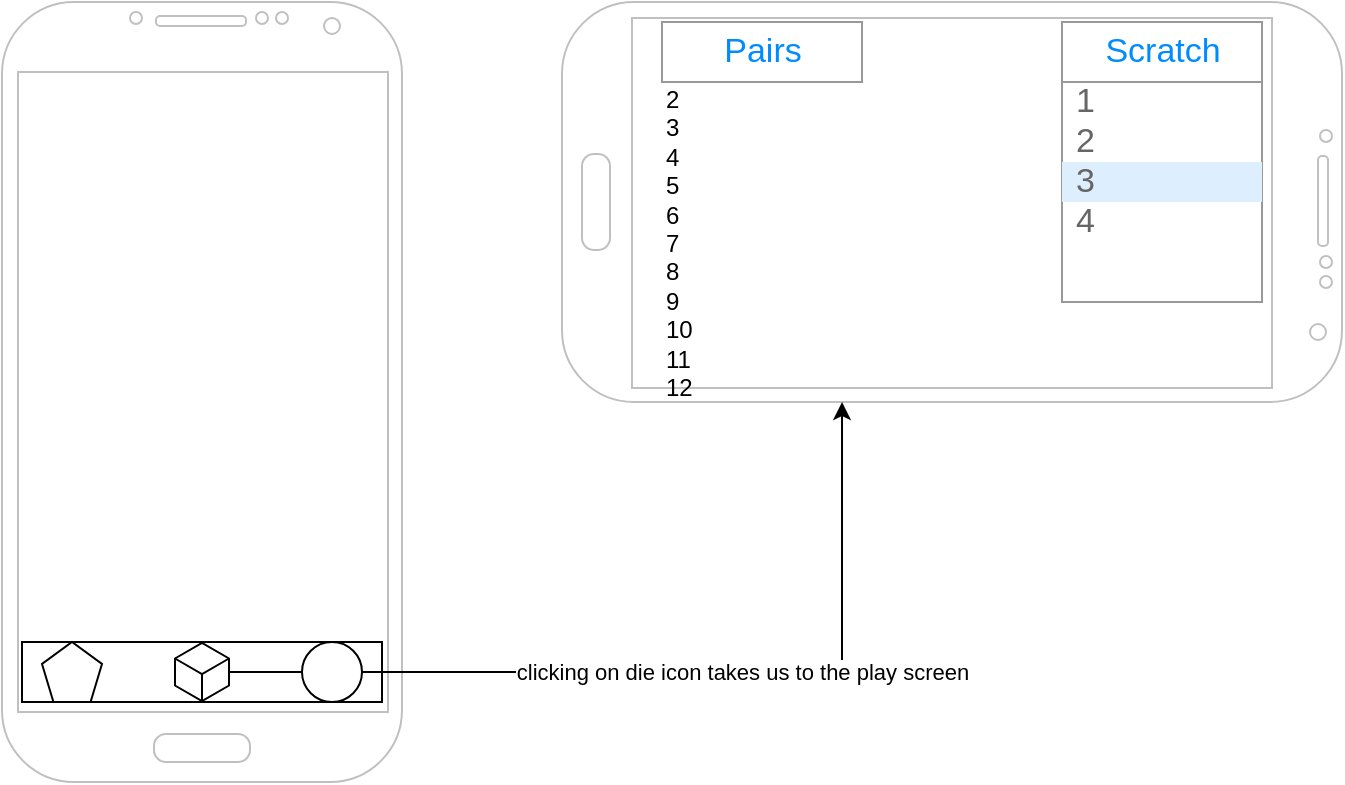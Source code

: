<mxfile version="13.1.3" type="device"><diagram id="5HT5Bf6xgu42A2jfV0zr" name="Page-1"><mxGraphModel dx="307" dy="384" grid="1" gridSize="10" guides="1" tooltips="1" connect="1" arrows="1" fold="1" page="1" pageScale="1" pageWidth="850" pageHeight="1100" math="0" shadow="0"><root><mxCell id="0"/><mxCell id="1" parent="0"/><mxCell id="YYvm0mszmGLmyBXwfPAS-1" value="" style="verticalLabelPosition=bottom;verticalAlign=top;html=1;shadow=0;dashed=0;strokeWidth=1;shape=mxgraph.android.phone2;strokeColor=#c0c0c0;" vertex="1" parent="1"><mxGeometry x="40" y="40" width="200" height="390" as="geometry"/></mxCell><mxCell id="YYvm0mszmGLmyBXwfPAS-2" value="" style="verticalLabelPosition=bottom;verticalAlign=top;html=1;shadow=0;dashed=0;strokeWidth=1;shape=mxgraph.android.phone2;strokeColor=#c0c0c0;direction=south;" vertex="1" parent="1"><mxGeometry x="320" y="40" width="390" height="200" as="geometry"/></mxCell><mxCell id="YYvm0mszmGLmyBXwfPAS-3" value="" style="rounded=0;whiteSpace=wrap;html=1;" vertex="1" parent="1"><mxGeometry x="50" y="360" width="180" height="30" as="geometry"/></mxCell><mxCell id="YYvm0mszmGLmyBXwfPAS-4" value="" style="whiteSpace=wrap;html=1;shape=mxgraph.basic.pentagon" vertex="1" parent="1"><mxGeometry x="60" y="360" width="30" height="30" as="geometry"/></mxCell><mxCell id="YYvm0mszmGLmyBXwfPAS-8" style="edgeStyle=orthogonalEdgeStyle;rounded=0;orthogonalLoop=1;jettySize=auto;html=1;entryX=1;entryY=0.641;entryDx=0;entryDy=0;entryPerimeter=0;" edge="1" parent="1" source="YYvm0mszmGLmyBXwfPAS-6" target="YYvm0mszmGLmyBXwfPAS-2"><mxGeometry relative="1" as="geometry"/></mxCell><mxCell id="YYvm0mszmGLmyBXwfPAS-34" value="clicking on die icon takes us to the play screen" style="edgeLabel;html=1;align=center;verticalAlign=middle;resizable=0;points=[];" vertex="1" connectable="0" parent="YYvm0mszmGLmyBXwfPAS-8"><mxGeometry x="-0.196" y="3" relative="1" as="geometry"><mxPoint x="78.5" y="3" as="offset"/></mxGeometry></mxCell><mxCell id="YYvm0mszmGLmyBXwfPAS-6" value="" style="html=1;whiteSpace=wrap;aspect=fixed;shape=isoCube;backgroundOutline=1;" vertex="1" parent="1"><mxGeometry x="126.5" y="360" width="27" height="30" as="geometry"/></mxCell><mxCell id="YYvm0mszmGLmyBXwfPAS-7" value="" style="verticalLabelPosition=bottom;verticalAlign=top;html=1;shape=mxgraph.basic.donut;dx=15;" vertex="1" parent="1"><mxGeometry x="190" y="360" width="30" height="30" as="geometry"/></mxCell><mxCell id="YYvm0mszmGLmyBXwfPAS-9" value="" style="strokeWidth=1;shadow=0;dashed=0;align=center;html=1;shape=mxgraph.mockup.forms.rrect;rSize=0;strokeColor=#999999;fillColor=#ffffff;" vertex="1" parent="1"><mxGeometry x="570" y="50" width="100" height="140" as="geometry"/></mxCell><mxCell id="YYvm0mszmGLmyBXwfPAS-10" value="Scratch" style="strokeWidth=1;shadow=0;dashed=0;align=center;html=1;shape=mxgraph.mockup.forms.rrect;rSize=0;strokeColor=#999999;fontColor=#008cff;fontSize=17;fillColor=#ffffff;resizeWidth=1;" vertex="1" parent="YYvm0mszmGLmyBXwfPAS-9"><mxGeometry width="100" height="30" relative="1" as="geometry"/></mxCell><mxCell id="YYvm0mszmGLmyBXwfPAS-11" value="1" style="strokeWidth=1;shadow=0;dashed=0;align=center;html=1;shape=mxgraph.mockup.forms.anchor;fontSize=17;fontColor=#666666;align=left;spacingLeft=5;resizeWidth=1;" vertex="1" parent="YYvm0mszmGLmyBXwfPAS-9"><mxGeometry width="100" height="20" relative="1" as="geometry"><mxPoint y="30" as="offset"/></mxGeometry></mxCell><mxCell id="YYvm0mszmGLmyBXwfPAS-12" value="2" style="strokeWidth=1;shadow=0;dashed=0;align=center;html=1;shape=mxgraph.mockup.forms.anchor;fontSize=17;fontColor=#666666;align=left;spacingLeft=5;resizeWidth=1;" vertex="1" parent="YYvm0mszmGLmyBXwfPAS-9"><mxGeometry width="100" height="20" relative="1" as="geometry"><mxPoint y="50" as="offset"/></mxGeometry></mxCell><mxCell id="YYvm0mszmGLmyBXwfPAS-13" value="3" style="strokeWidth=1;shadow=0;dashed=0;align=center;html=1;shape=mxgraph.mockup.forms.rrect;rSize=0;fontSize=17;fontColor=#666666;align=left;spacingLeft=5;fillColor=#ddeeff;strokeColor=none;resizeWidth=1;" vertex="1" parent="YYvm0mszmGLmyBXwfPAS-9"><mxGeometry width="100" height="20" relative="1" as="geometry"><mxPoint y="70" as="offset"/></mxGeometry></mxCell><mxCell id="YYvm0mszmGLmyBXwfPAS-14" value="4" style="strokeWidth=1;shadow=0;dashed=0;align=center;html=1;shape=mxgraph.mockup.forms.anchor;fontSize=17;fontColor=#666666;align=left;spacingLeft=5;resizeWidth=1;" vertex="1" parent="YYvm0mszmGLmyBXwfPAS-9"><mxGeometry width="100" height="20" relative="1" as="geometry"><mxPoint y="90" as="offset"/></mxGeometry></mxCell><mxCell id="YYvm0mszmGLmyBXwfPAS-15" value="" style="strokeWidth=1;shadow=0;dashed=0;align=center;html=1;shape=mxgraph.mockup.forms.rrect;rSize=0;strokeColor=#999999;fillColor=#ffffff;" vertex="1" parent="1"><mxGeometry x="370" y="50" width="100" height="30" as="geometry"/></mxCell><mxCell id="YYvm0mszmGLmyBXwfPAS-16" value="Pairs" style="strokeWidth=1;shadow=0;dashed=0;align=center;html=1;shape=mxgraph.mockup.forms.rrect;rSize=0;strokeColor=#999999;fontColor=#008cff;fontSize=17;fillColor=#ffffff;resizeWidth=1;" vertex="1" parent="YYvm0mszmGLmyBXwfPAS-15"><mxGeometry width="100" height="30" relative="1" as="geometry"/></mxCell><mxCell id="YYvm0mszmGLmyBXwfPAS-17" value="" style="strokeWidth=1;shadow=0;dashed=0;align=center;html=1;shape=mxgraph.mockup.forms.anchor;fontSize=17;fontColor=#666666;align=left;spacingLeft=5;resizeWidth=1;" vertex="1" parent="YYvm0mszmGLmyBXwfPAS-15"><mxGeometry width="100" height="20" relative="1" as="geometry"><mxPoint y="30" as="offset"/></mxGeometry></mxCell><mxCell id="YYvm0mszmGLmyBXwfPAS-18" value="" style="strokeWidth=1;shadow=0;dashed=0;align=center;html=1;shape=mxgraph.mockup.forms.anchor;fontSize=17;fontColor=#666666;align=left;spacingLeft=5;resizeWidth=1;" vertex="1" parent="YYvm0mszmGLmyBXwfPAS-15"><mxGeometry width="100" height="20" relative="1" as="geometry"><mxPoint y="50" as="offset"/></mxGeometry></mxCell><mxCell id="YYvm0mszmGLmyBXwfPAS-33" value="2&lt;br&gt;3&lt;br&gt;4&lt;br&gt;5&lt;br&gt;6&lt;br&gt;7&lt;br&gt;8&lt;br&gt;9&lt;br&gt;10&lt;br&gt;11&lt;br&gt;12" style="text;spacingTop=-5;whiteSpace=wrap;html=1;align=left;fontSize=12;fontFamily=Helvetica;fillColor=none;strokeColor=none;" vertex="1" parent="1"><mxGeometry x="370" y="80" width="110" height="160" as="geometry"/></mxCell></root></mxGraphModel></diagram></mxfile>